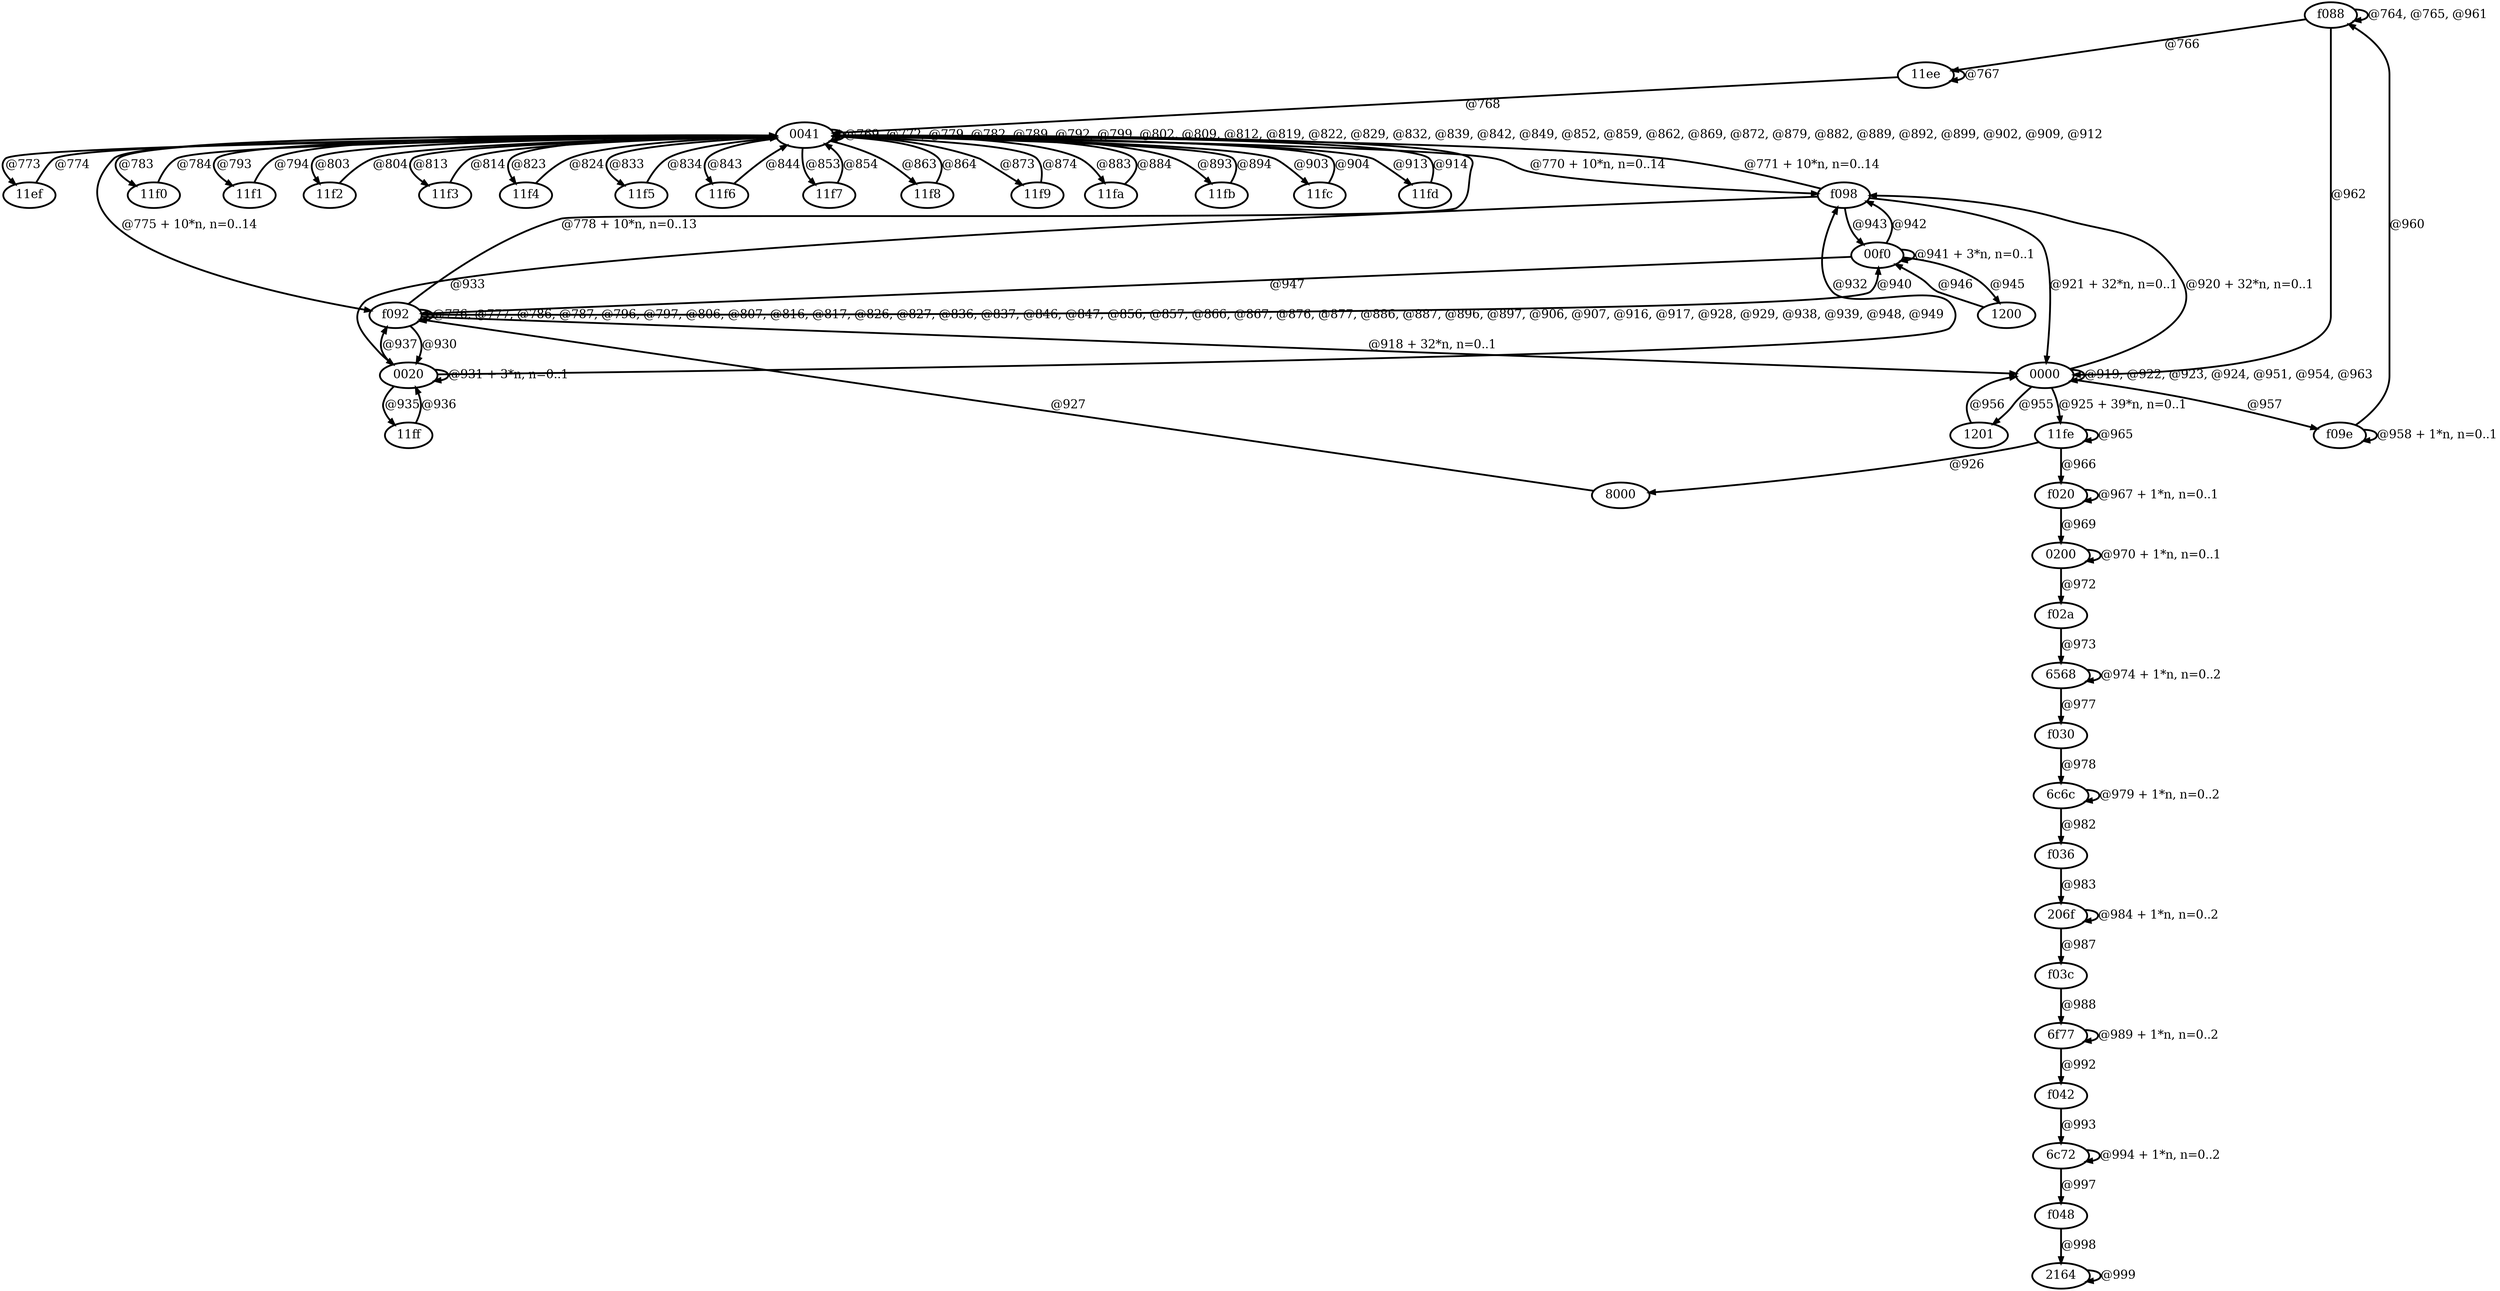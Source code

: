 digraph G {
        node [style=rounded, penwidth=3, fontsize=20, shape=oval];
        "f088" -> "f088" [label="@764, @765, @961", color=black,arrowsize=1,style=bold,penwidth=3,fontsize=20];
"f088" -> "11ee" [label="@766", color=black,arrowsize=1,style=bold,penwidth=3,fontsize=20];
"11ee" -> "11ee" [label="@767", color=black,arrowsize=1,style=bold,penwidth=3,fontsize=20];
"11ee" -> "0041" [label="@768", color=black,arrowsize=1,style=bold,penwidth=3,fontsize=20];
"0041" -> "0041" [label="@769, @772, @779, @782, @789, @792, @799, @802, @809, @812, @819, @822, @829, @832, @839, @842, @849, @852, @859, @862, @869, @872, @879, @882, @889, @892, @899, @902, @909, @912", color=black,arrowsize=1,style=bold,penwidth=3,fontsize=20];
"0041" -> "f098" [label="@770 + 10*n, n=0..14", color=black,arrowsize=1,style=bold,penwidth=3,fontsize=20];
"f098" -> "0041" [label="@771 + 10*n, n=0..14", color=black,arrowsize=1,style=bold,penwidth=3,fontsize=20];
"0041" -> "11ef" [label="@773", color=black,arrowsize=1,style=bold,penwidth=3,fontsize=20];
"11ef" -> "0041" [label="@774", color=black,arrowsize=1,style=bold,penwidth=3,fontsize=20];
"0041" -> "f092" [label="@775 + 10*n, n=0..14", color=black,arrowsize=1,style=bold,penwidth=3,fontsize=20];
"f092" -> "f092" [label="@776, @777, @786, @787, @796, @797, @806, @807, @816, @817, @826, @827, @836, @837, @846, @847, @856, @857, @866, @867, @876, @877, @886, @887, @896, @897, @906, @907, @916, @917, @928, @929, @938, @939, @948, @949", color=black,arrowsize=1,style=bold,penwidth=3,fontsize=20];
"f092" -> "0041" [label="@778 + 10*n, n=0..13", color=black,arrowsize=1,style=bold,penwidth=3,fontsize=20];
"0041" -> "11f0" [label="@783", color=black,arrowsize=1,style=bold,penwidth=3,fontsize=20];
"11f0" -> "0041" [label="@784", color=black,arrowsize=1,style=bold,penwidth=3,fontsize=20];
"0041" -> "11f1" [label="@793", color=black,arrowsize=1,style=bold,penwidth=3,fontsize=20];
"11f1" -> "0041" [label="@794", color=black,arrowsize=1,style=bold,penwidth=3,fontsize=20];
"0041" -> "11f2" [label="@803", color=black,arrowsize=1,style=bold,penwidth=3,fontsize=20];
"11f2" -> "0041" [label="@804", color=black,arrowsize=1,style=bold,penwidth=3,fontsize=20];
"0041" -> "11f3" [label="@813", color=black,arrowsize=1,style=bold,penwidth=3,fontsize=20];
"11f3" -> "0041" [label="@814", color=black,arrowsize=1,style=bold,penwidth=3,fontsize=20];
"0041" -> "11f4" [label="@823", color=black,arrowsize=1,style=bold,penwidth=3,fontsize=20];
"11f4" -> "0041" [label="@824", color=black,arrowsize=1,style=bold,penwidth=3,fontsize=20];
"0041" -> "11f5" [label="@833", color=black,arrowsize=1,style=bold,penwidth=3,fontsize=20];
"11f5" -> "0041" [label="@834", color=black,arrowsize=1,style=bold,penwidth=3,fontsize=20];
"0041" -> "11f6" [label="@843", color=black,arrowsize=1,style=bold,penwidth=3,fontsize=20];
"11f6" -> "0041" [label="@844", color=black,arrowsize=1,style=bold,penwidth=3,fontsize=20];
"0041" -> "11f7" [label="@853", color=black,arrowsize=1,style=bold,penwidth=3,fontsize=20];
"11f7" -> "0041" [label="@854", color=black,arrowsize=1,style=bold,penwidth=3,fontsize=20];
"0041" -> "11f8" [label="@863", color=black,arrowsize=1,style=bold,penwidth=3,fontsize=20];
"11f8" -> "0041" [label="@864", color=black,arrowsize=1,style=bold,penwidth=3,fontsize=20];
"0041" -> "11f9" [label="@873", color=black,arrowsize=1,style=bold,penwidth=3,fontsize=20];
"11f9" -> "0041" [label="@874", color=black,arrowsize=1,style=bold,penwidth=3,fontsize=20];
"0041" -> "11fa" [label="@883", color=black,arrowsize=1,style=bold,penwidth=3,fontsize=20];
"11fa" -> "0041" [label="@884", color=black,arrowsize=1,style=bold,penwidth=3,fontsize=20];
"0041" -> "11fb" [label="@893", color=black,arrowsize=1,style=bold,penwidth=3,fontsize=20];
"11fb" -> "0041" [label="@894", color=black,arrowsize=1,style=bold,penwidth=3,fontsize=20];
"0041" -> "11fc" [label="@903", color=black,arrowsize=1,style=bold,penwidth=3,fontsize=20];
"11fc" -> "0041" [label="@904", color=black,arrowsize=1,style=bold,penwidth=3,fontsize=20];
"0041" -> "11fd" [label="@913", color=black,arrowsize=1,style=bold,penwidth=3,fontsize=20];
"11fd" -> "0041" [label="@914", color=black,arrowsize=1,style=bold,penwidth=3,fontsize=20];
"f092" -> "0000" [label="@918 + 32*n, n=0..1", color=black,arrowsize=1,style=bold,penwidth=3,fontsize=20];
"0000" -> "0000" [label="@919, @922, @923, @924, @951, @954, @963", color=black,arrowsize=1,style=bold,penwidth=3,fontsize=20];
"0000" -> "f098" [label="@920 + 32*n, n=0..1", color=black,arrowsize=1,style=bold,penwidth=3,fontsize=20];
"f098" -> "0000" [label="@921 + 32*n, n=0..1", color=black,arrowsize=1,style=bold,penwidth=3,fontsize=20];
"0000" -> "11fe" [label="@925 + 39*n, n=0..1", color=black,arrowsize=1,style=bold,penwidth=3,fontsize=20];
"11fe" -> "8000" [label="@926", color=black,arrowsize=1,style=bold,penwidth=3,fontsize=20];
"8000" -> "f092" [label="@927", color=black,arrowsize=1,style=bold,penwidth=3,fontsize=20];
"f092" -> "0020" [label="@930", color=black,arrowsize=1,style=bold,penwidth=3,fontsize=20];
"0020" -> "0020" [label="@931 + 3*n, n=0..1", color=black,arrowsize=1,style=bold,penwidth=3,fontsize=20];
"0020" -> "f098" [label="@932", color=black,arrowsize=1,style=bold,penwidth=3,fontsize=20];
"f098" -> "0020" [label="@933", color=black,arrowsize=1,style=bold,penwidth=3,fontsize=20];
"0020" -> "11ff" [label="@935", color=black,arrowsize=1,style=bold,penwidth=3,fontsize=20];
"11ff" -> "0020" [label="@936", color=black,arrowsize=1,style=bold,penwidth=3,fontsize=20];
"0020" -> "f092" [label="@937", color=black,arrowsize=1,style=bold,penwidth=3,fontsize=20];
"f092" -> "00f0" [label="@940", color=black,arrowsize=1,style=bold,penwidth=3,fontsize=20];
"00f0" -> "00f0" [label="@941 + 3*n, n=0..1", color=black,arrowsize=1,style=bold,penwidth=3,fontsize=20];
"00f0" -> "f098" [label="@942", color=black,arrowsize=1,style=bold,penwidth=3,fontsize=20];
"f098" -> "00f0" [label="@943", color=black,arrowsize=1,style=bold,penwidth=3,fontsize=20];
"00f0" -> "1200" [label="@945", color=black,arrowsize=1,style=bold,penwidth=3,fontsize=20];
"1200" -> "00f0" [label="@946", color=black,arrowsize=1,style=bold,penwidth=3,fontsize=20];
"00f0" -> "f092" [label="@947", color=black,arrowsize=1,style=bold,penwidth=3,fontsize=20];
"0000" -> "1201" [label="@955", color=black,arrowsize=1,style=bold,penwidth=3,fontsize=20];
"1201" -> "0000" [label="@956", color=black,arrowsize=1,style=bold,penwidth=3,fontsize=20];
"0000" -> "f09e" [label="@957", color=black,arrowsize=1,style=bold,penwidth=3,fontsize=20];
"f09e" -> "f09e" [label="@958 + 1*n, n=0..1", color=black,arrowsize=1,style=bold,penwidth=3,fontsize=20];
"f09e" -> "f088" [label="@960", color=black,arrowsize=1,style=bold,penwidth=3,fontsize=20];
"f088" -> "0000" [label="@962", color=black,arrowsize=1,style=bold,penwidth=3,fontsize=20];
"11fe" -> "11fe" [label="@965", color=black,arrowsize=1,style=bold,penwidth=3,fontsize=20];
"11fe" -> "f020" [label="@966", color=black,arrowsize=1,style=bold,penwidth=3,fontsize=20];
"f020" -> "f020" [label="@967 + 1*n, n=0..1", color=black,arrowsize=1,style=bold,penwidth=3,fontsize=20];
"f020" -> "0200" [label="@969", color=black,arrowsize=1,style=bold,penwidth=3,fontsize=20];
"0200" -> "0200" [label="@970 + 1*n, n=0..1", color=black,arrowsize=1,style=bold,penwidth=3,fontsize=20];
"0200" -> "f02a" [label="@972", color=black,arrowsize=1,style=bold,penwidth=3,fontsize=20];
"f02a" -> "6568" [label="@973", color=black,arrowsize=1,style=bold,penwidth=3,fontsize=20];
"6568" -> "6568" [label="@974 + 1*n, n=0..2", color=black,arrowsize=1,style=bold,penwidth=3,fontsize=20];
"6568" -> "f030" [label="@977", color=black,arrowsize=1,style=bold,penwidth=3,fontsize=20];
"f030" -> "6c6c" [label="@978", color=black,arrowsize=1,style=bold,penwidth=3,fontsize=20];
"6c6c" -> "6c6c" [label="@979 + 1*n, n=0..2", color=black,arrowsize=1,style=bold,penwidth=3,fontsize=20];
"6c6c" -> "f036" [label="@982", color=black,arrowsize=1,style=bold,penwidth=3,fontsize=20];
"f036" -> "206f" [label="@983", color=black,arrowsize=1,style=bold,penwidth=3,fontsize=20];
"206f" -> "206f" [label="@984 + 1*n, n=0..2", color=black,arrowsize=1,style=bold,penwidth=3,fontsize=20];
"206f" -> "f03c" [label="@987", color=black,arrowsize=1,style=bold,penwidth=3,fontsize=20];
"f03c" -> "6f77" [label="@988", color=black,arrowsize=1,style=bold,penwidth=3,fontsize=20];
"6f77" -> "6f77" [label="@989 + 1*n, n=0..2", color=black,arrowsize=1,style=bold,penwidth=3,fontsize=20];
"6f77" -> "f042" [label="@992", color=black,arrowsize=1,style=bold,penwidth=3,fontsize=20];
"f042" -> "6c72" [label="@993", color=black,arrowsize=1,style=bold,penwidth=3,fontsize=20];
"6c72" -> "6c72" [label="@994 + 1*n, n=0..2", color=black,arrowsize=1,style=bold,penwidth=3,fontsize=20];
"6c72" -> "f048" [label="@997", color=black,arrowsize=1,style=bold,penwidth=3,fontsize=20];
"f048" -> "2164" [label="@998", color=black,arrowsize=1,style=bold,penwidth=3,fontsize=20];
"2164" -> "2164" [label="@999", color=black,arrowsize=1,style=bold,penwidth=3,fontsize=20];
}
